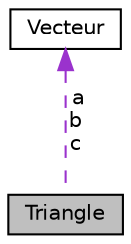 digraph "Triangle"
{
  edge [fontname="Helvetica",fontsize="10",labelfontname="Helvetica",labelfontsize="10"];
  node [fontname="Helvetica",fontsize="10",shape=record];
  Node1 [label="Triangle",height=0.2,width=0.4,color="black", fillcolor="grey75", style="filled", fontcolor="black"];
  Node2 -> Node1 [dir="back",color="darkorchid3",fontsize="10",style="dashed",label=" a\nb\nc" ,fontname="Helvetica"];
  Node2 [label="Vecteur",height=0.2,width=0.4,color="black", fillcolor="white", style="filled",URL="$struct_vecteur.html"];
}
